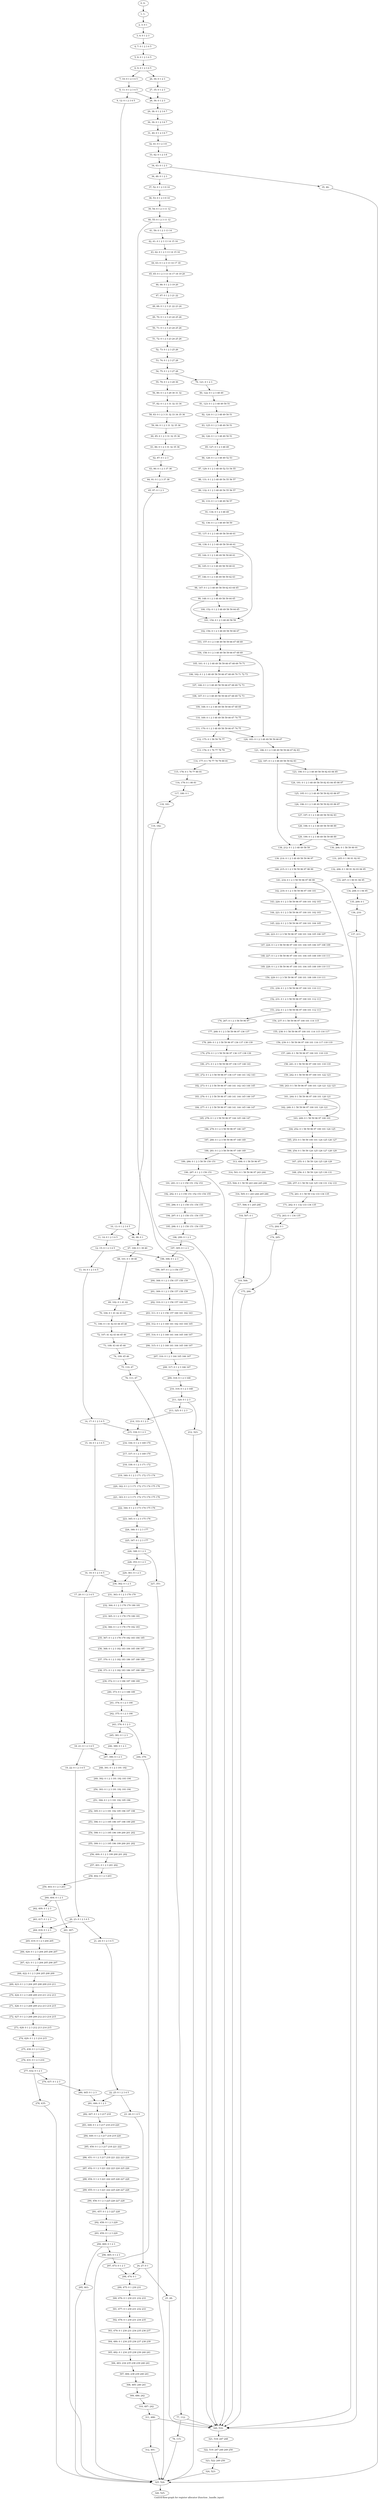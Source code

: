 digraph G {
graph [label="Control-flow-graph for register allocator (function _handle_input)"]
0[label="0, 0: "];
1[label="1, 1: "];
2[label="2, 3: 0 1 "];
3[label="3, 4: 0 1 2 3 "];
4[label="4, 7: 0 1 2 3 4 5 "];
5[label="5, 8: 0 1 2 3 4 5 "];
6[label="6, 9: 0 1 2 3 4 5 "];
7[label="7, 10: 0 1 2 3 4 5 "];
8[label="8, 11: 0 1 2 3 4 5 "];
9[label="9, 12: 0 1 2 3 4 5 "];
10[label="10, 13: 0 1 2 3 4 5 "];
11[label="11, 14: 0 1 2 3 4 5 "];
12[label="12, 15: 0 1 2 3 4 5 "];
13[label="13, 16: 0 1 2 3 4 5 "];
14[label="14, 17: 0 1 2 3 4 5 "];
15[label="15, 18: 0 1 2 3 4 5 "];
16[label="16, 19: 0 1 2 3 4 5 "];
17[label="17, 20: 0 1 2 3 4 5 "];
18[label="18, 21: 0 1 2 3 4 5 "];
19[label="19, 22: 0 1 2 3 4 5 "];
20[label="20, 23: 0 1 2 3 4 5 "];
21[label="21, 24: 0 1 2 3 4 5 "];
22[label="22, 25: 0 1 2 3 4 5 "];
23[label="23, 26: 0 1 4 5 "];
24[label="24, 27: 0 1 "];
25[label="25, 28: "];
26[label="26, 30: 0 1 2 3 "];
27[label="27, 35: 0 1 2 3 "];
28[label="28, 36: 0 1 2 3 "];
29[label="29, 38: 0 1 2 3 6 7 "];
30[label="30, 39: 0 1 2 3 6 7 "];
31[label="31, 40: 0 1 2 3 6 7 "];
32[label="32, 41: 0 1 2 3 8 "];
33[label="33, 42: 0 1 2 3 8 "];
34[label="34, 43: 0 1 2 3 "];
35[label="35, 46: "];
36[label="36, 48: 0 1 2 3 "];
37[label="37, 52: 0 1 2 3 9 10 "];
38[label="38, 53: 0 1 2 3 9 10 "];
39[label="39, 54: 0 1 2 3 11 12 "];
40[label="40, 55: 0 1 2 3 11 12 "];
41[label="41, 59: 0 1 2 3 13 14 "];
42[label="42, 61: 0 1 2 3 13 14 15 16 "];
43[label="43, 62: 0 1 2 3 13 14 15 16 "];
44[label="44, 63: 0 1 2 3 13 14 17 18 "];
45[label="45, 65: 0 1 2 3 13 14 17 18 19 20 "];
46[label="46, 66: 0 1 2 3 19 20 "];
47[label="47, 67: 0 1 2 3 21 22 "];
48[label="48, 68: 0 1 2 3 21 22 23 24 "];
49[label="49, 70: 0 1 2 3 23 24 25 26 "];
50[label="50, 71: 0 1 2 3 23 24 25 26 "];
51[label="51, 72: 0 1 2 3 23 24 25 26 "];
52[label="52, 73: 0 1 2 3 25 26 "];
53[label="53, 74: 0 1 2 3 27 28 "];
54[label="54, 75: 0 1 2 3 27 28 "];
55[label="55, 79: 0 1 2 3 29 30 "];
56[label="56, 80: 0 1 2 3 29 30 31 32 "];
57[label="57, 82: 0 1 2 3 31 32 33 34 "];
58[label="58, 83: 0 1 2 3 31 32 33 34 35 36 "];
59[label="59, 84: 0 1 2 3 31 32 35 36 "];
60[label="60, 85: 0 1 2 3 31 32 35 36 "];
61[label="61, 86: 0 1 2 3 31 32 35 36 "];
62[label="62, 87: 0 1 2 3 "];
63[label="63, 90: 0 1 2 3 37 38 "];
64[label="64, 91: 0 1 2 3 37 38 "];
65[label="65, 97: 0 1 2 3 "];
66[label="66, 98: 0 1 "];
67[label="67, 100: 0 1 39 40 "];
68[label="68, 101: 0 1 39 40 "];
69[label="69, 102: 0 1 41 42 "];
70[label="70, 104: 0 1 41 42 43 44 "];
71[label="71, 106: 0 1 41 42 43 44 45 46 "];
72[label="72, 107: 41 42 43 44 45 46 "];
73[label="73, 108: 43 44 45 46 "];
74[label="74, 109: 45 46 "];
75[label="75, 110: 47 "];
76[label="76, 111: 47 "];
77[label="77, 112: "];
78[label="78, 115: "];
79[label="79, 121: 0 1 2 3 "];
80[label="80, 122: 0 1 2 3 48 49 "];
81[label="81, 123: 0 1 2 3 48 49 50 51 "];
82[label="82, 124: 0 1 2 3 48 49 50 51 "];
83[label="83, 125: 0 1 2 3 48 49 50 51 "];
84[label="84, 126: 0 1 2 3 48 49 50 51 "];
85[label="85, 127: 0 1 2 3 48 49 "];
86[label="86, 128: 0 1 2 3 48 49 52 53 "];
87[label="87, 129: 0 1 2 3 48 49 52 53 54 55 "];
88[label="88, 131: 0 1 2 3 48 49 54 55 56 57 "];
89[label="89, 132: 0 1 2 3 48 49 54 55 56 57 "];
90[label="90, 133: 0 1 2 3 48 49 56 57 "];
91[label="91, 134: 0 1 2 3 48 49 "];
92[label="92, 136: 0 1 2 3 48 49 58 59 "];
93[label="93, 137: 0 1 2 3 48 49 58 59 60 61 "];
94[label="94, 138: 0 1 2 3 48 49 58 59 60 61 "];
95[label="95, 144: 0 1 2 3 48 49 58 59 60 61 "];
96[label="96, 145: 0 1 2 3 48 49 58 59 60 61 "];
97[label="97, 146: 0 1 2 3 48 49 58 59 62 63 "];
98[label="98, 147: 0 1 2 3 48 49 58 59 62 63 64 65 "];
99[label="99, 148: 0 1 2 3 48 49 58 59 64 65 "];
100[label="100, 152: 0 1 2 3 48 49 58 59 64 65 "];
101[label="101, 154: 0 1 2 3 48 49 58 59 "];
102[label="102, 156: 0 1 2 3 48 49 58 59 66 67 "];
103[label="103, 157: 0 1 2 3 48 49 58 59 66 67 68 69 "];
104[label="104, 158: 0 1 2 3 48 49 58 59 66 67 68 69 "];
105[label="105, 161: 0 1 2 3 48 49 58 59 66 67 68 69 70 71 "];
106[label="106, 162: 0 1 2 3 48 49 58 59 66 67 68 69 70 71 72 73 "];
107[label="107, 166: 0 1 2 3 48 49 58 59 66 67 68 69 72 73 "];
108[label="108, 167: 0 1 2 3 48 49 58 59 66 67 68 69 72 73 "];
109[label="109, 168: 0 1 2 3 48 49 58 59 66 67 68 69 "];
110[label="110, 169: 0 1 2 3 48 49 58 59 66 67 74 75 "];
111[label="111, 170: 0 1 2 3 48 49 58 59 66 67 74 75 "];
112[label="112, 175: 0 1 58 59 76 77 "];
113[label="113, 176: 0 1 76 77 78 79 "];
114[label="114, 177: 0 1 76 77 78 79 80 81 "];
115[label="115, 178: 0 1 76 77 80 81 "];
116[label="116, 179: 0 1 80 81 "];
117[label="117, 180: 0 1 "];
118[label="118, 181: "];
119[label="119, 182: "];
120[label="120, 183: 0 1 2 3 48 49 58 59 66 67 "];
121[label="121, 186: 0 1 2 3 48 49 58 59 66 67 82 83 "];
122[label="122, 187: 0 1 2 3 48 49 58 59 82 83 "];
123[label="123, 190: 0 1 2 3 48 49 58 59 82 83 84 85 "];
124[label="124, 191: 0 1 2 3 48 49 58 59 82 83 84 85 86 87 "];
125[label="125, 195: 0 1 2 3 48 49 58 59 82 83 86 87 "];
126[label="126, 196: 0 1 2 3 48 49 58 59 82 83 86 87 "];
127[label="127, 197: 0 1 2 3 48 49 58 59 82 83 "];
128[label="128, 198: 0 1 2 3 48 49 58 59 88 89 "];
129[label="129, 199: 0 1 2 3 48 49 58 59 88 89 "];
130[label="130, 204: 0 1 58 59 90 91 "];
131[label="131, 205: 0 1 90 91 92 93 "];
132[label="132, 206: 0 1 90 91 92 93 94 95 "];
133[label="133, 207: 0 1 90 91 94 95 "];
134[label="134, 208: 0 1 94 95 "];
135[label="135, 209: 0 1 "];
136[label="136, 210: "];
137[label="137, 211: "];
138[label="138, 212: 0 1 2 3 48 49 58 59 "];
139[label="139, 214: 0 1 2 3 48 49 58 59 96 97 "];
140[label="140, 215: 0 1 2 3 58 59 96 97 98 99 "];
141[label="141, 216: 0 1 2 3 58 59 96 97 98 99 "];
142[label="142, 219: 0 1 2 3 58 59 96 97 100 101 "];
143[label="143, 220: 0 1 2 3 58 59 96 97 100 101 102 103 "];
144[label="144, 221: 0 1 2 3 58 59 96 97 100 101 102 103 "];
145[label="145, 222: 0 1 2 3 58 59 96 97 100 101 104 105 "];
146[label="146, 223: 0 1 2 3 58 59 96 97 100 101 104 105 106 107 "];
147[label="147, 224: 0 1 2 3 58 59 96 97 100 101 104 105 106 107 108 109 "];
148[label="148, 227: 0 1 2 3 58 59 96 97 100 101 104 105 108 109 110 111 "];
149[label="149, 228: 0 1 2 3 58 59 96 97 100 101 104 105 108 109 110 111 "];
150[label="150, 229: 0 1 2 3 58 59 96 97 100 101 108 109 110 111 "];
151[label="151, 230: 0 1 2 3 58 59 96 97 100 101 110 111 "];
152[label="152, 231: 0 1 2 3 58 59 96 97 100 101 112 113 "];
153[label="153, 232: 0 1 2 3 58 59 96 97 100 101 112 113 "];
154[label="154, 237: 0 1 58 59 96 97 100 101 114 115 "];
155[label="155, 238: 0 1 58 59 96 97 100 101 114 115 116 117 "];
156[label="156, 239: 0 1 58 59 96 97 100 101 116 117 118 119 "];
157[label="157, 240: 0 1 58 59 96 97 100 101 118 119 "];
158[label="158, 241: 0 1 58 59 96 97 100 101 118 119 "];
159[label="159, 242: 0 1 58 59 96 97 100 101 122 123 "];
160[label="160, 243: 0 1 58 59 96 97 100 101 120 121 122 123 "];
161[label="161, 244: 0 1 58 59 96 97 100 101 120 121 "];
162[label="162, 248: 0 1 58 59 96 97 100 101 120 121 "];
163[label="163, 249: 0 1 58 59 96 97 100 101 "];
164[label="164, 252: 0 1 58 59 96 97 100 101 124 125 "];
165[label="165, 253: 0 1 58 59 100 101 124 125 126 127 "];
166[label="166, 254: 0 1 58 59 124 125 126 127 128 129 "];
167[label="167, 255: 0 1 58 59 124 125 128 129 "];
168[label="168, 256: 0 1 58 59 124 125 130 131 "];
169[label="169, 257: 0 1 58 59 124 125 130 131 132 133 "];
170[label="170, 261: 0 1 58 59 132 133 134 135 "];
171[label="171, 262: 0 1 132 133 134 135 "];
172[label="172, 263: 0 1 134 135 "];
173[label="173, 264: 0 1 "];
174[label="174, 265: "];
175[label="175, 266: "];
176[label="176, 267: 0 1 2 3 58 59 96 97 "];
177[label="177, 268: 0 1 2 3 58 59 96 97 136 137 "];
178[label="178, 269: 0 1 2 3 58 59 96 97 136 137 138 139 "];
179[label="179, 270: 0 1 2 3 58 59 96 97 136 137 138 139 "];
180[label="180, 271: 0 1 2 3 58 59 96 97 136 137 140 141 "];
181[label="181, 272: 0 1 2 3 58 59 96 97 136 137 140 141 142 143 "];
182[label="182, 273: 0 1 2 3 58 59 96 97 140 141 142 143 144 145 "];
183[label="183, 276: 0 1 2 3 58 59 96 97 140 141 144 145 146 147 "];
184[label="184, 277: 0 1 2 3 58 59 96 97 140 141 144 145 146 147 "];
185[label="185, 278: 0 1 2 3 58 59 96 97 144 145 146 147 "];
186[label="186, 279: 0 1 2 3 58 59 96 97 146 147 "];
187[label="187, 280: 0 1 2 3 58 59 96 97 148 149 "];
188[label="188, 281: 0 1 2 3 58 59 96 97 148 149 "];
189[label="189, 286: 0 1 2 3 58 59 150 151 "];
190[label="190, 287: 0 1 2 3 150 151 "];
191[label="191, 291: 0 1 2 3 150 151 152 153 "];
192[label="192, 292: 0 1 2 3 150 151 152 153 154 155 "];
193[label="193, 296: 0 1 2 3 150 151 154 155 "];
194[label="194, 297: 0 1 2 3 150 151 154 155 "];
195[label="195, 298: 0 1 2 3 150 151 154 155 "];
196[label="196, 299: 0 1 2 3 "];
197[label="197, 305: 0 1 2 3 "];
198[label="198, 306: 0 1 2 3 "];
199[label="199, 307: 0 1 2 3 156 157 "];
200[label="200, 308: 0 1 2 3 156 157 158 159 "];
201[label="201, 309: 0 1 2 3 156 157 158 159 "];
202[label="202, 310: 0 1 2 3 156 157 160 161 "];
203[label="203, 311: 0 1 2 3 156 157 160 161 162 163 "];
204[label="204, 312: 0 1 2 3 160 161 162 163 164 165 "];
205[label="205, 314: 0 1 2 3 160 161 164 165 166 167 "];
206[label="206, 315: 0 1 2 3 160 161 164 165 166 167 "];
207[label="207, 316: 0 1 2 3 164 165 166 167 "];
208[label="208, 317: 0 1 2 3 166 167 "];
209[label="209, 318: 0 1 2 3 168 "];
210[label="210, 319: 0 1 2 3 168 "];
211[label="211, 320: 0 1 2 3 "];
212[label="212, 323: "];
213[label="213, 325: 0 1 2 3 "];
214[label="214, 333: 0 1 2 3 "];
215[label="215, 334: 0 1 2 3 "];
216[label="216, 336: 0 1 2 3 169 170 "];
217[label="217, 337: 0 1 2 3 169 170 "];
218[label="218, 338: 0 1 2 3 171 172 "];
219[label="219, 340: 0 1 2 3 171 172 173 174 "];
220[label="220, 342: 0 1 2 3 171 172 173 174 175 176 "];
221[label="221, 343: 0 1 2 3 171 172 173 174 175 176 "];
222[label="222, 344: 0 1 2 3 173 174 175 176 "];
223[label="223, 345: 0 1 2 3 175 176 "];
224[label="224, 346: 0 1 2 3 177 "];
225[label="225, 347: 0 1 2 3 177 "];
226[label="226, 348: 0 1 2 3 "];
227[label="227, 351: "];
228[label="228, 353: 0 1 2 3 "];
229[label="229, 361: 0 1 2 3 "];
230[label="230, 362: 0 1 2 3 "];
231[label="231, 363: 0 1 2 3 178 179 "];
232[label="232, 364: 0 1 2 3 178 179 180 181 "];
233[label="233, 365: 0 1 2 3 178 179 180 181 "];
234[label="234, 366: 0 1 2 3 178 179 182 183 "];
235[label="235, 367: 0 1 2 3 178 179 182 183 184 185 "];
236[label="236, 368: 0 1 2 3 182 183 184 185 186 187 "];
237[label="237, 370: 0 1 2 3 182 183 186 187 188 189 "];
238[label="238, 371: 0 1 2 3 182 183 186 187 188 189 "];
239[label="239, 372: 0 1 2 3 186 187 188 189 "];
240[label="240, 373: 0 1 2 3 188 189 "];
241[label="241, 374: 0 1 2 3 190 "];
242[label="242, 375: 0 1 2 3 190 "];
243[label="243, 376: 0 1 2 3 "];
244[label="244, 379: "];
245[label="245, 381: 0 1 2 3 "];
246[label="246, 389: 0 1 2 3 "];
247[label="247, 390: 0 1 2 3 "];
248[label="248, 391: 0 1 2 3 191 192 "];
249[label="249, 392: 0 1 2 3 191 192 193 194 "];
250[label="250, 393: 0 1 2 3 191 192 193 194 "];
251[label="251, 394: 0 1 2 3 191 192 195 196 "];
252[label="252, 395: 0 1 2 3 191 192 195 196 197 198 "];
253[label="253, 396: 0 1 2 3 195 196 197 198 199 200 "];
254[label="254, 398: 0 1 2 3 195 196 199 200 201 202 "];
255[label="255, 399: 0 1 2 3 195 196 199 200 201 202 "];
256[label="256, 400: 0 1 2 3 199 200 201 202 "];
257[label="257, 401: 0 1 2 3 201 202 "];
258[label="258, 402: 0 1 2 3 203 "];
259[label="259, 403: 0 1 2 3 203 "];
260[label="260, 404: 0 1 2 3 "];
261[label="261, 407: "];
262[label="262, 409: 0 1 2 3 "];
263[label="263, 417: 0 1 2 3 "];
264[label="264, 418: 0 1 2 3 "];
265[label="265, 419: 0 1 2 3 204 205 "];
266[label="266, 420: 0 1 2 3 204 205 206 207 "];
267[label="267, 421: 0 1 2 3 204 205 206 207 "];
268[label="268, 422: 0 1 2 3 204 205 208 209 "];
269[label="269, 423: 0 1 2 3 204 205 208 209 210 211 "];
270[label="270, 424: 0 1 2 3 208 209 210 211 212 213 "];
271[label="271, 426: 0 1 2 3 208 209 212 213 214 215 "];
272[label="272, 427: 0 1 2 3 208 209 212 213 214 215 "];
273[label="273, 428: 0 1 2 3 212 213 214 215 "];
274[label="274, 429: 0 1 2 3 214 215 "];
275[label="275, 430: 0 1 2 3 216 "];
276[label="276, 431: 0 1 2 3 216 "];
277[label="277, 432: 0 1 2 3 "];
278[label="278, 435: "];
279[label="279, 437: 0 1 2 3 "];
280[label="280, 445: 0 1 2 3 "];
281[label="281, 446: 0 1 2 3 "];
282[label="282, 447: 0 1 2 3 217 218 "];
283[label="283, 448: 0 1 2 3 217 218 219 220 "];
284[label="284, 449: 0 1 2 3 217 218 219 220 "];
285[label="285, 450: 0 1 2 3 217 218 221 222 "];
286[label="286, 451: 0 1 2 3 217 218 221 222 223 224 "];
287[label="287, 452: 0 1 2 3 221 222 223 224 225 226 "];
288[label="288, 454: 0 1 2 3 221 222 225 226 227 228 "];
289[label="289, 455: 0 1 2 3 221 222 225 226 227 228 "];
290[label="290, 456: 0 1 2 3 225 226 227 228 "];
291[label="291, 457: 0 1 2 3 227 228 "];
292[label="292, 458: 0 1 2 3 229 "];
293[label="293, 459: 0 1 2 3 229 "];
294[label="294, 460: 0 1 2 3 "];
295[label="295, 463: "];
296[label="296, 465: 0 1 2 3 "];
297[label="297, 473: 0 1 2 3 "];
298[label="298, 474: 0 1 "];
299[label="299, 475: 0 1 230 231 "];
300[label="300, 476: 0 1 230 231 232 233 "];
301[label="301, 477: 0 1 230 231 232 233 "];
302[label="302, 478: 0 1 230 231 234 235 "];
303[label="303, 479: 0 1 230 231 234 235 236 237 "];
304[label="304, 480: 0 1 234 235 236 237 238 239 "];
305[label="305, 482: 0 1 234 235 238 239 240 241 "];
306[label="306, 483: 234 235 238 239 240 241 "];
307[label="307, 484: 238 239 240 241 "];
308[label="308, 485: 240 241 "];
309[label="309, 486: 242 "];
310[label="310, 487: 242 "];
311[label="311, 488: "];
312[label="312, 491: "];
313[label="313, 498: 0 1 58 59 96 97 "];
314[label="314, 501: 0 1 58 59 96 97 243 244 "];
315[label="315, 504: 0 1 58 59 243 244 245 246 "];
316[label="316, 505: 0 1 243 244 245 246 "];
317[label="317, 506: 0 1 245 246 "];
318[label="318, 507: 0 1 "];
319[label="319, 508: "];
320[label="320, 516: "];
321[label="321, 518: 247 248 "];
322[label="322, 519: 247 248 249 250 "];
323[label="323, 522: 249 250 "];
324[label="324, 523: "];
325[label="325, 524: "];
326[label="326, 525: "];
0->1 ;
1->2 ;
2->3 ;
3->4 ;
4->5 ;
5->6 ;
6->7 ;
6->26 ;
7->8 ;
8->9 ;
8->28 ;
9->10 ;
10->11 ;
10->66 ;
11->12 ;
12->13 ;
12->198 ;
13->14 ;
14->15 ;
14->215 ;
15->16 ;
16->17 ;
16->230 ;
17->18 ;
18->19 ;
18->247 ;
19->20 ;
20->21 ;
20->264 ;
21->22 ;
22->23 ;
22->281 ;
23->24 ;
24->25 ;
24->298 ;
25->320 ;
26->27 ;
27->28 ;
28->29 ;
29->30 ;
30->31 ;
31->32 ;
32->33 ;
33->34 ;
34->35 ;
34->36 ;
35->325 ;
36->37 ;
37->38 ;
38->39 ;
39->40 ;
40->41 ;
40->320 ;
41->42 ;
42->43 ;
43->44 ;
44->45 ;
45->46 ;
46->47 ;
47->48 ;
48->49 ;
49->50 ;
50->51 ;
51->52 ;
52->53 ;
53->54 ;
54->55 ;
54->79 ;
55->56 ;
56->57 ;
57->58 ;
58->59 ;
59->60 ;
60->61 ;
61->62 ;
62->63 ;
63->64 ;
64->65 ;
65->66 ;
66->67 ;
67->68 ;
68->69 ;
69->70 ;
70->71 ;
71->72 ;
72->73 ;
73->74 ;
74->75 ;
75->76 ;
76->77 ;
77->78 ;
77->320 ;
78->325 ;
79->80 ;
80->81 ;
81->82 ;
82->83 ;
83->84 ;
84->85 ;
85->86 ;
86->87 ;
87->88 ;
88->89 ;
89->90 ;
90->91 ;
91->92 ;
92->93 ;
93->94 ;
94->95 ;
94->101 ;
95->96 ;
96->97 ;
97->98 ;
98->99 ;
99->100 ;
99->101 ;
100->101 ;
101->102 ;
102->103 ;
103->104 ;
104->105 ;
104->120 ;
105->106 ;
106->107 ;
107->108 ;
108->109 ;
109->110 ;
110->111 ;
111->112 ;
111->120 ;
112->113 ;
113->114 ;
114->115 ;
115->116 ;
116->117 ;
117->118 ;
118->119 ;
119->320 ;
120->121 ;
121->122 ;
122->123 ;
122->138 ;
123->124 ;
124->125 ;
125->126 ;
126->127 ;
127->128 ;
128->129 ;
129->130 ;
129->138 ;
130->131 ;
131->132 ;
132->133 ;
133->134 ;
134->135 ;
135->136 ;
136->137 ;
137->320 ;
138->139 ;
139->140 ;
140->141 ;
141->142 ;
141->320 ;
142->143 ;
143->144 ;
144->145 ;
145->146 ;
146->147 ;
147->148 ;
148->149 ;
149->150 ;
150->151 ;
151->152 ;
152->153 ;
153->154 ;
153->176 ;
154->155 ;
155->156 ;
156->157 ;
157->158 ;
158->159 ;
159->160 ;
160->161 ;
161->162 ;
161->163 ;
162->163 ;
163->164 ;
164->165 ;
165->166 ;
166->167 ;
167->168 ;
168->169 ;
169->170 ;
170->171 ;
171->172 ;
172->173 ;
173->174 ;
174->175 ;
175->320 ;
176->177 ;
177->178 ;
178->179 ;
179->180 ;
180->181 ;
181->182 ;
182->183 ;
183->184 ;
184->185 ;
185->186 ;
186->187 ;
187->188 ;
188->189 ;
188->313 ;
189->190 ;
190->191 ;
190->320 ;
191->192 ;
192->193 ;
193->194 ;
194->195 ;
195->196 ;
196->197 ;
197->198 ;
198->199 ;
199->200 ;
200->201 ;
201->202 ;
202->203 ;
203->204 ;
204->205 ;
205->206 ;
206->207 ;
207->208 ;
208->209 ;
209->210 ;
210->211 ;
211->212 ;
211->213 ;
212->325 ;
213->214 ;
214->215 ;
215->216 ;
216->217 ;
217->218 ;
218->219 ;
219->220 ;
220->221 ;
221->222 ;
222->223 ;
223->224 ;
224->225 ;
225->226 ;
226->227 ;
226->228 ;
227->325 ;
228->229 ;
229->230 ;
230->231 ;
231->232 ;
232->233 ;
233->234 ;
234->235 ;
235->236 ;
236->237 ;
237->238 ;
238->239 ;
239->240 ;
240->241 ;
241->242 ;
242->243 ;
243->244 ;
243->245 ;
244->325 ;
245->246 ;
246->247 ;
247->248 ;
248->249 ;
249->250 ;
250->251 ;
251->252 ;
252->253 ;
253->254 ;
254->255 ;
255->256 ;
256->257 ;
257->258 ;
258->259 ;
259->260 ;
260->261 ;
260->262 ;
261->325 ;
262->263 ;
263->264 ;
264->265 ;
265->266 ;
266->267 ;
267->268 ;
268->269 ;
269->270 ;
270->271 ;
271->272 ;
272->273 ;
273->274 ;
274->275 ;
275->276 ;
276->277 ;
277->278 ;
277->279 ;
278->325 ;
279->280 ;
280->281 ;
281->282 ;
282->283 ;
283->284 ;
284->285 ;
285->286 ;
286->287 ;
287->288 ;
288->289 ;
289->290 ;
290->291 ;
291->292 ;
292->293 ;
293->294 ;
294->295 ;
294->296 ;
295->325 ;
296->297 ;
297->298 ;
298->299 ;
299->300 ;
300->301 ;
301->302 ;
302->303 ;
303->304 ;
304->305 ;
305->306 ;
306->307 ;
307->308 ;
308->309 ;
309->310 ;
310->311 ;
311->312 ;
311->320 ;
312->325 ;
313->314 ;
314->315 ;
315->316 ;
316->317 ;
317->318 ;
318->319 ;
319->320 ;
320->321 ;
321->322 ;
322->323 ;
323->324 ;
324->325 ;
325->326 ;
}
